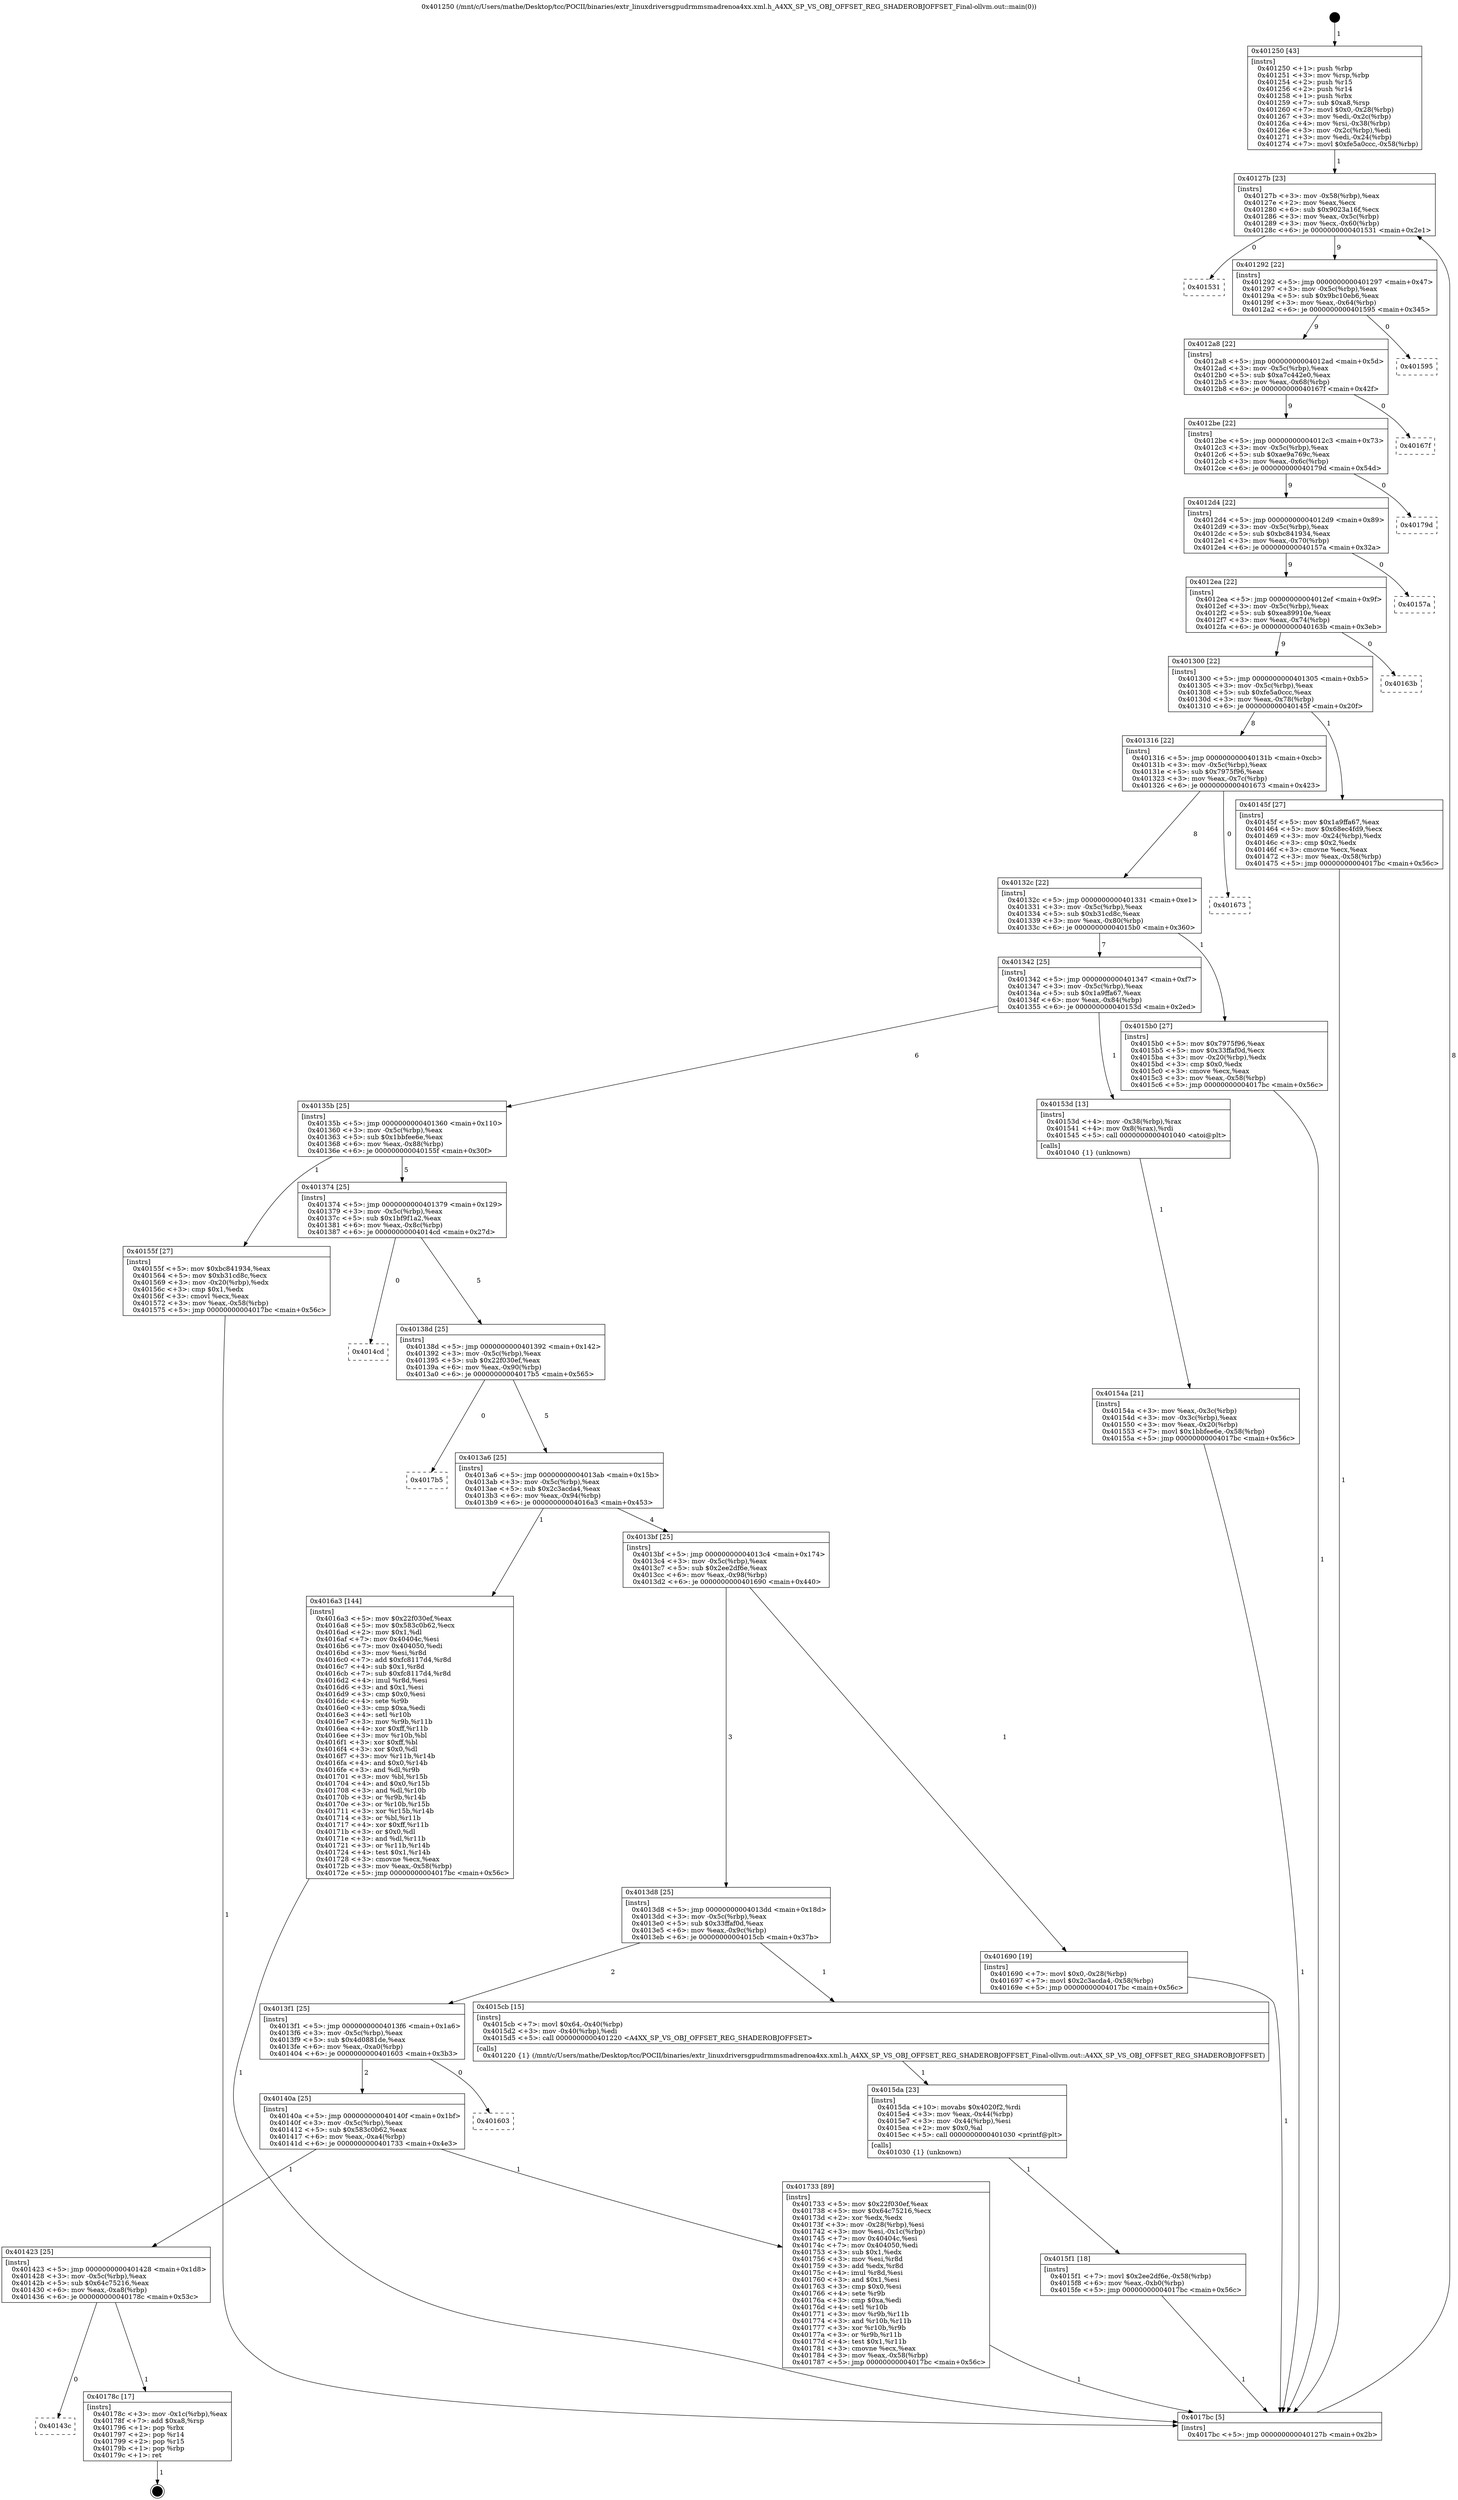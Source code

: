 digraph "0x401250" {
  label = "0x401250 (/mnt/c/Users/mathe/Desktop/tcc/POCII/binaries/extr_linuxdriversgpudrmmsmadrenoa4xx.xml.h_A4XX_SP_VS_OBJ_OFFSET_REG_SHADEROBJOFFSET_Final-ollvm.out::main(0))"
  labelloc = "t"
  node[shape=record]

  Entry [label="",width=0.3,height=0.3,shape=circle,fillcolor=black,style=filled]
  "0x40127b" [label="{
     0x40127b [23]\l
     | [instrs]\l
     &nbsp;&nbsp;0x40127b \<+3\>: mov -0x58(%rbp),%eax\l
     &nbsp;&nbsp;0x40127e \<+2\>: mov %eax,%ecx\l
     &nbsp;&nbsp;0x401280 \<+6\>: sub $0x9023a16f,%ecx\l
     &nbsp;&nbsp;0x401286 \<+3\>: mov %eax,-0x5c(%rbp)\l
     &nbsp;&nbsp;0x401289 \<+3\>: mov %ecx,-0x60(%rbp)\l
     &nbsp;&nbsp;0x40128c \<+6\>: je 0000000000401531 \<main+0x2e1\>\l
  }"]
  "0x401531" [label="{
     0x401531\l
  }", style=dashed]
  "0x401292" [label="{
     0x401292 [22]\l
     | [instrs]\l
     &nbsp;&nbsp;0x401292 \<+5\>: jmp 0000000000401297 \<main+0x47\>\l
     &nbsp;&nbsp;0x401297 \<+3\>: mov -0x5c(%rbp),%eax\l
     &nbsp;&nbsp;0x40129a \<+5\>: sub $0x9bc10eb6,%eax\l
     &nbsp;&nbsp;0x40129f \<+3\>: mov %eax,-0x64(%rbp)\l
     &nbsp;&nbsp;0x4012a2 \<+6\>: je 0000000000401595 \<main+0x345\>\l
  }"]
  Exit [label="",width=0.3,height=0.3,shape=circle,fillcolor=black,style=filled,peripheries=2]
  "0x401595" [label="{
     0x401595\l
  }", style=dashed]
  "0x4012a8" [label="{
     0x4012a8 [22]\l
     | [instrs]\l
     &nbsp;&nbsp;0x4012a8 \<+5\>: jmp 00000000004012ad \<main+0x5d\>\l
     &nbsp;&nbsp;0x4012ad \<+3\>: mov -0x5c(%rbp),%eax\l
     &nbsp;&nbsp;0x4012b0 \<+5\>: sub $0xa7c442e0,%eax\l
     &nbsp;&nbsp;0x4012b5 \<+3\>: mov %eax,-0x68(%rbp)\l
     &nbsp;&nbsp;0x4012b8 \<+6\>: je 000000000040167f \<main+0x42f\>\l
  }"]
  "0x40143c" [label="{
     0x40143c\l
  }", style=dashed]
  "0x40167f" [label="{
     0x40167f\l
  }", style=dashed]
  "0x4012be" [label="{
     0x4012be [22]\l
     | [instrs]\l
     &nbsp;&nbsp;0x4012be \<+5\>: jmp 00000000004012c3 \<main+0x73\>\l
     &nbsp;&nbsp;0x4012c3 \<+3\>: mov -0x5c(%rbp),%eax\l
     &nbsp;&nbsp;0x4012c6 \<+5\>: sub $0xae9a769c,%eax\l
     &nbsp;&nbsp;0x4012cb \<+3\>: mov %eax,-0x6c(%rbp)\l
     &nbsp;&nbsp;0x4012ce \<+6\>: je 000000000040179d \<main+0x54d\>\l
  }"]
  "0x40178c" [label="{
     0x40178c [17]\l
     | [instrs]\l
     &nbsp;&nbsp;0x40178c \<+3\>: mov -0x1c(%rbp),%eax\l
     &nbsp;&nbsp;0x40178f \<+7\>: add $0xa8,%rsp\l
     &nbsp;&nbsp;0x401796 \<+1\>: pop %rbx\l
     &nbsp;&nbsp;0x401797 \<+2\>: pop %r14\l
     &nbsp;&nbsp;0x401799 \<+2\>: pop %r15\l
     &nbsp;&nbsp;0x40179b \<+1\>: pop %rbp\l
     &nbsp;&nbsp;0x40179c \<+1\>: ret\l
  }"]
  "0x40179d" [label="{
     0x40179d\l
  }", style=dashed]
  "0x4012d4" [label="{
     0x4012d4 [22]\l
     | [instrs]\l
     &nbsp;&nbsp;0x4012d4 \<+5\>: jmp 00000000004012d9 \<main+0x89\>\l
     &nbsp;&nbsp;0x4012d9 \<+3\>: mov -0x5c(%rbp),%eax\l
     &nbsp;&nbsp;0x4012dc \<+5\>: sub $0xbc841934,%eax\l
     &nbsp;&nbsp;0x4012e1 \<+3\>: mov %eax,-0x70(%rbp)\l
     &nbsp;&nbsp;0x4012e4 \<+6\>: je 000000000040157a \<main+0x32a\>\l
  }"]
  "0x401423" [label="{
     0x401423 [25]\l
     | [instrs]\l
     &nbsp;&nbsp;0x401423 \<+5\>: jmp 0000000000401428 \<main+0x1d8\>\l
     &nbsp;&nbsp;0x401428 \<+3\>: mov -0x5c(%rbp),%eax\l
     &nbsp;&nbsp;0x40142b \<+5\>: sub $0x64c75216,%eax\l
     &nbsp;&nbsp;0x401430 \<+6\>: mov %eax,-0xa8(%rbp)\l
     &nbsp;&nbsp;0x401436 \<+6\>: je 000000000040178c \<main+0x53c\>\l
  }"]
  "0x40157a" [label="{
     0x40157a\l
  }", style=dashed]
  "0x4012ea" [label="{
     0x4012ea [22]\l
     | [instrs]\l
     &nbsp;&nbsp;0x4012ea \<+5\>: jmp 00000000004012ef \<main+0x9f\>\l
     &nbsp;&nbsp;0x4012ef \<+3\>: mov -0x5c(%rbp),%eax\l
     &nbsp;&nbsp;0x4012f2 \<+5\>: sub $0xea89910e,%eax\l
     &nbsp;&nbsp;0x4012f7 \<+3\>: mov %eax,-0x74(%rbp)\l
     &nbsp;&nbsp;0x4012fa \<+6\>: je 000000000040163b \<main+0x3eb\>\l
  }"]
  "0x401733" [label="{
     0x401733 [89]\l
     | [instrs]\l
     &nbsp;&nbsp;0x401733 \<+5\>: mov $0x22f030ef,%eax\l
     &nbsp;&nbsp;0x401738 \<+5\>: mov $0x64c75216,%ecx\l
     &nbsp;&nbsp;0x40173d \<+2\>: xor %edx,%edx\l
     &nbsp;&nbsp;0x40173f \<+3\>: mov -0x28(%rbp),%esi\l
     &nbsp;&nbsp;0x401742 \<+3\>: mov %esi,-0x1c(%rbp)\l
     &nbsp;&nbsp;0x401745 \<+7\>: mov 0x40404c,%esi\l
     &nbsp;&nbsp;0x40174c \<+7\>: mov 0x404050,%edi\l
     &nbsp;&nbsp;0x401753 \<+3\>: sub $0x1,%edx\l
     &nbsp;&nbsp;0x401756 \<+3\>: mov %esi,%r8d\l
     &nbsp;&nbsp;0x401759 \<+3\>: add %edx,%r8d\l
     &nbsp;&nbsp;0x40175c \<+4\>: imul %r8d,%esi\l
     &nbsp;&nbsp;0x401760 \<+3\>: and $0x1,%esi\l
     &nbsp;&nbsp;0x401763 \<+3\>: cmp $0x0,%esi\l
     &nbsp;&nbsp;0x401766 \<+4\>: sete %r9b\l
     &nbsp;&nbsp;0x40176a \<+3\>: cmp $0xa,%edi\l
     &nbsp;&nbsp;0x40176d \<+4\>: setl %r10b\l
     &nbsp;&nbsp;0x401771 \<+3\>: mov %r9b,%r11b\l
     &nbsp;&nbsp;0x401774 \<+3\>: and %r10b,%r11b\l
     &nbsp;&nbsp;0x401777 \<+3\>: xor %r10b,%r9b\l
     &nbsp;&nbsp;0x40177a \<+3\>: or %r9b,%r11b\l
     &nbsp;&nbsp;0x40177d \<+4\>: test $0x1,%r11b\l
     &nbsp;&nbsp;0x401781 \<+3\>: cmovne %ecx,%eax\l
     &nbsp;&nbsp;0x401784 \<+3\>: mov %eax,-0x58(%rbp)\l
     &nbsp;&nbsp;0x401787 \<+5\>: jmp 00000000004017bc \<main+0x56c\>\l
  }"]
  "0x40163b" [label="{
     0x40163b\l
  }", style=dashed]
  "0x401300" [label="{
     0x401300 [22]\l
     | [instrs]\l
     &nbsp;&nbsp;0x401300 \<+5\>: jmp 0000000000401305 \<main+0xb5\>\l
     &nbsp;&nbsp;0x401305 \<+3\>: mov -0x5c(%rbp),%eax\l
     &nbsp;&nbsp;0x401308 \<+5\>: sub $0xfe5a0ccc,%eax\l
     &nbsp;&nbsp;0x40130d \<+3\>: mov %eax,-0x78(%rbp)\l
     &nbsp;&nbsp;0x401310 \<+6\>: je 000000000040145f \<main+0x20f\>\l
  }"]
  "0x40140a" [label="{
     0x40140a [25]\l
     | [instrs]\l
     &nbsp;&nbsp;0x40140a \<+5\>: jmp 000000000040140f \<main+0x1bf\>\l
     &nbsp;&nbsp;0x40140f \<+3\>: mov -0x5c(%rbp),%eax\l
     &nbsp;&nbsp;0x401412 \<+5\>: sub $0x583c0b62,%eax\l
     &nbsp;&nbsp;0x401417 \<+6\>: mov %eax,-0xa4(%rbp)\l
     &nbsp;&nbsp;0x40141d \<+6\>: je 0000000000401733 \<main+0x4e3\>\l
  }"]
  "0x40145f" [label="{
     0x40145f [27]\l
     | [instrs]\l
     &nbsp;&nbsp;0x40145f \<+5\>: mov $0x1a9ffa67,%eax\l
     &nbsp;&nbsp;0x401464 \<+5\>: mov $0x68ec4fd9,%ecx\l
     &nbsp;&nbsp;0x401469 \<+3\>: mov -0x24(%rbp),%edx\l
     &nbsp;&nbsp;0x40146c \<+3\>: cmp $0x2,%edx\l
     &nbsp;&nbsp;0x40146f \<+3\>: cmovne %ecx,%eax\l
     &nbsp;&nbsp;0x401472 \<+3\>: mov %eax,-0x58(%rbp)\l
     &nbsp;&nbsp;0x401475 \<+5\>: jmp 00000000004017bc \<main+0x56c\>\l
  }"]
  "0x401316" [label="{
     0x401316 [22]\l
     | [instrs]\l
     &nbsp;&nbsp;0x401316 \<+5\>: jmp 000000000040131b \<main+0xcb\>\l
     &nbsp;&nbsp;0x40131b \<+3\>: mov -0x5c(%rbp),%eax\l
     &nbsp;&nbsp;0x40131e \<+5\>: sub $0x7975f96,%eax\l
     &nbsp;&nbsp;0x401323 \<+3\>: mov %eax,-0x7c(%rbp)\l
     &nbsp;&nbsp;0x401326 \<+6\>: je 0000000000401673 \<main+0x423\>\l
  }"]
  "0x4017bc" [label="{
     0x4017bc [5]\l
     | [instrs]\l
     &nbsp;&nbsp;0x4017bc \<+5\>: jmp 000000000040127b \<main+0x2b\>\l
  }"]
  "0x401250" [label="{
     0x401250 [43]\l
     | [instrs]\l
     &nbsp;&nbsp;0x401250 \<+1\>: push %rbp\l
     &nbsp;&nbsp;0x401251 \<+3\>: mov %rsp,%rbp\l
     &nbsp;&nbsp;0x401254 \<+2\>: push %r15\l
     &nbsp;&nbsp;0x401256 \<+2\>: push %r14\l
     &nbsp;&nbsp;0x401258 \<+1\>: push %rbx\l
     &nbsp;&nbsp;0x401259 \<+7\>: sub $0xa8,%rsp\l
     &nbsp;&nbsp;0x401260 \<+7\>: movl $0x0,-0x28(%rbp)\l
     &nbsp;&nbsp;0x401267 \<+3\>: mov %edi,-0x2c(%rbp)\l
     &nbsp;&nbsp;0x40126a \<+4\>: mov %rsi,-0x38(%rbp)\l
     &nbsp;&nbsp;0x40126e \<+3\>: mov -0x2c(%rbp),%edi\l
     &nbsp;&nbsp;0x401271 \<+3\>: mov %edi,-0x24(%rbp)\l
     &nbsp;&nbsp;0x401274 \<+7\>: movl $0xfe5a0ccc,-0x58(%rbp)\l
  }"]
  "0x401603" [label="{
     0x401603\l
  }", style=dashed]
  "0x401673" [label="{
     0x401673\l
  }", style=dashed]
  "0x40132c" [label="{
     0x40132c [22]\l
     | [instrs]\l
     &nbsp;&nbsp;0x40132c \<+5\>: jmp 0000000000401331 \<main+0xe1\>\l
     &nbsp;&nbsp;0x401331 \<+3\>: mov -0x5c(%rbp),%eax\l
     &nbsp;&nbsp;0x401334 \<+5\>: sub $0xb31cd8c,%eax\l
     &nbsp;&nbsp;0x401339 \<+3\>: mov %eax,-0x80(%rbp)\l
     &nbsp;&nbsp;0x40133c \<+6\>: je 00000000004015b0 \<main+0x360\>\l
  }"]
  "0x4015f1" [label="{
     0x4015f1 [18]\l
     | [instrs]\l
     &nbsp;&nbsp;0x4015f1 \<+7\>: movl $0x2ee2df6e,-0x58(%rbp)\l
     &nbsp;&nbsp;0x4015f8 \<+6\>: mov %eax,-0xb0(%rbp)\l
     &nbsp;&nbsp;0x4015fe \<+5\>: jmp 00000000004017bc \<main+0x56c\>\l
  }"]
  "0x4015b0" [label="{
     0x4015b0 [27]\l
     | [instrs]\l
     &nbsp;&nbsp;0x4015b0 \<+5\>: mov $0x7975f96,%eax\l
     &nbsp;&nbsp;0x4015b5 \<+5\>: mov $0x33ffaf0d,%ecx\l
     &nbsp;&nbsp;0x4015ba \<+3\>: mov -0x20(%rbp),%edx\l
     &nbsp;&nbsp;0x4015bd \<+3\>: cmp $0x0,%edx\l
     &nbsp;&nbsp;0x4015c0 \<+3\>: cmove %ecx,%eax\l
     &nbsp;&nbsp;0x4015c3 \<+3\>: mov %eax,-0x58(%rbp)\l
     &nbsp;&nbsp;0x4015c6 \<+5\>: jmp 00000000004017bc \<main+0x56c\>\l
  }"]
  "0x401342" [label="{
     0x401342 [25]\l
     | [instrs]\l
     &nbsp;&nbsp;0x401342 \<+5\>: jmp 0000000000401347 \<main+0xf7\>\l
     &nbsp;&nbsp;0x401347 \<+3\>: mov -0x5c(%rbp),%eax\l
     &nbsp;&nbsp;0x40134a \<+5\>: sub $0x1a9ffa67,%eax\l
     &nbsp;&nbsp;0x40134f \<+6\>: mov %eax,-0x84(%rbp)\l
     &nbsp;&nbsp;0x401355 \<+6\>: je 000000000040153d \<main+0x2ed\>\l
  }"]
  "0x4015da" [label="{
     0x4015da [23]\l
     | [instrs]\l
     &nbsp;&nbsp;0x4015da \<+10\>: movabs $0x4020f2,%rdi\l
     &nbsp;&nbsp;0x4015e4 \<+3\>: mov %eax,-0x44(%rbp)\l
     &nbsp;&nbsp;0x4015e7 \<+3\>: mov -0x44(%rbp),%esi\l
     &nbsp;&nbsp;0x4015ea \<+2\>: mov $0x0,%al\l
     &nbsp;&nbsp;0x4015ec \<+5\>: call 0000000000401030 \<printf@plt\>\l
     | [calls]\l
     &nbsp;&nbsp;0x401030 \{1\} (unknown)\l
  }"]
  "0x40153d" [label="{
     0x40153d [13]\l
     | [instrs]\l
     &nbsp;&nbsp;0x40153d \<+4\>: mov -0x38(%rbp),%rax\l
     &nbsp;&nbsp;0x401541 \<+4\>: mov 0x8(%rax),%rdi\l
     &nbsp;&nbsp;0x401545 \<+5\>: call 0000000000401040 \<atoi@plt\>\l
     | [calls]\l
     &nbsp;&nbsp;0x401040 \{1\} (unknown)\l
  }"]
  "0x40135b" [label="{
     0x40135b [25]\l
     | [instrs]\l
     &nbsp;&nbsp;0x40135b \<+5\>: jmp 0000000000401360 \<main+0x110\>\l
     &nbsp;&nbsp;0x401360 \<+3\>: mov -0x5c(%rbp),%eax\l
     &nbsp;&nbsp;0x401363 \<+5\>: sub $0x1bbfee6e,%eax\l
     &nbsp;&nbsp;0x401368 \<+6\>: mov %eax,-0x88(%rbp)\l
     &nbsp;&nbsp;0x40136e \<+6\>: je 000000000040155f \<main+0x30f\>\l
  }"]
  "0x40154a" [label="{
     0x40154a [21]\l
     | [instrs]\l
     &nbsp;&nbsp;0x40154a \<+3\>: mov %eax,-0x3c(%rbp)\l
     &nbsp;&nbsp;0x40154d \<+3\>: mov -0x3c(%rbp),%eax\l
     &nbsp;&nbsp;0x401550 \<+3\>: mov %eax,-0x20(%rbp)\l
     &nbsp;&nbsp;0x401553 \<+7\>: movl $0x1bbfee6e,-0x58(%rbp)\l
     &nbsp;&nbsp;0x40155a \<+5\>: jmp 00000000004017bc \<main+0x56c\>\l
  }"]
  "0x4013f1" [label="{
     0x4013f1 [25]\l
     | [instrs]\l
     &nbsp;&nbsp;0x4013f1 \<+5\>: jmp 00000000004013f6 \<main+0x1a6\>\l
     &nbsp;&nbsp;0x4013f6 \<+3\>: mov -0x5c(%rbp),%eax\l
     &nbsp;&nbsp;0x4013f9 \<+5\>: sub $0x4d0881de,%eax\l
     &nbsp;&nbsp;0x4013fe \<+6\>: mov %eax,-0xa0(%rbp)\l
     &nbsp;&nbsp;0x401404 \<+6\>: je 0000000000401603 \<main+0x3b3\>\l
  }"]
  "0x40155f" [label="{
     0x40155f [27]\l
     | [instrs]\l
     &nbsp;&nbsp;0x40155f \<+5\>: mov $0xbc841934,%eax\l
     &nbsp;&nbsp;0x401564 \<+5\>: mov $0xb31cd8c,%ecx\l
     &nbsp;&nbsp;0x401569 \<+3\>: mov -0x20(%rbp),%edx\l
     &nbsp;&nbsp;0x40156c \<+3\>: cmp $0x1,%edx\l
     &nbsp;&nbsp;0x40156f \<+3\>: cmovl %ecx,%eax\l
     &nbsp;&nbsp;0x401572 \<+3\>: mov %eax,-0x58(%rbp)\l
     &nbsp;&nbsp;0x401575 \<+5\>: jmp 00000000004017bc \<main+0x56c\>\l
  }"]
  "0x401374" [label="{
     0x401374 [25]\l
     | [instrs]\l
     &nbsp;&nbsp;0x401374 \<+5\>: jmp 0000000000401379 \<main+0x129\>\l
     &nbsp;&nbsp;0x401379 \<+3\>: mov -0x5c(%rbp),%eax\l
     &nbsp;&nbsp;0x40137c \<+5\>: sub $0x1bf9f1a2,%eax\l
     &nbsp;&nbsp;0x401381 \<+6\>: mov %eax,-0x8c(%rbp)\l
     &nbsp;&nbsp;0x401387 \<+6\>: je 00000000004014cd \<main+0x27d\>\l
  }"]
  "0x4015cb" [label="{
     0x4015cb [15]\l
     | [instrs]\l
     &nbsp;&nbsp;0x4015cb \<+7\>: movl $0x64,-0x40(%rbp)\l
     &nbsp;&nbsp;0x4015d2 \<+3\>: mov -0x40(%rbp),%edi\l
     &nbsp;&nbsp;0x4015d5 \<+5\>: call 0000000000401220 \<A4XX_SP_VS_OBJ_OFFSET_REG_SHADEROBJOFFSET\>\l
     | [calls]\l
     &nbsp;&nbsp;0x401220 \{1\} (/mnt/c/Users/mathe/Desktop/tcc/POCII/binaries/extr_linuxdriversgpudrmmsmadrenoa4xx.xml.h_A4XX_SP_VS_OBJ_OFFSET_REG_SHADEROBJOFFSET_Final-ollvm.out::A4XX_SP_VS_OBJ_OFFSET_REG_SHADEROBJOFFSET)\l
  }"]
  "0x4014cd" [label="{
     0x4014cd\l
  }", style=dashed]
  "0x40138d" [label="{
     0x40138d [25]\l
     | [instrs]\l
     &nbsp;&nbsp;0x40138d \<+5\>: jmp 0000000000401392 \<main+0x142\>\l
     &nbsp;&nbsp;0x401392 \<+3\>: mov -0x5c(%rbp),%eax\l
     &nbsp;&nbsp;0x401395 \<+5\>: sub $0x22f030ef,%eax\l
     &nbsp;&nbsp;0x40139a \<+6\>: mov %eax,-0x90(%rbp)\l
     &nbsp;&nbsp;0x4013a0 \<+6\>: je 00000000004017b5 \<main+0x565\>\l
  }"]
  "0x4013d8" [label="{
     0x4013d8 [25]\l
     | [instrs]\l
     &nbsp;&nbsp;0x4013d8 \<+5\>: jmp 00000000004013dd \<main+0x18d\>\l
     &nbsp;&nbsp;0x4013dd \<+3\>: mov -0x5c(%rbp),%eax\l
     &nbsp;&nbsp;0x4013e0 \<+5\>: sub $0x33ffaf0d,%eax\l
     &nbsp;&nbsp;0x4013e5 \<+6\>: mov %eax,-0x9c(%rbp)\l
     &nbsp;&nbsp;0x4013eb \<+6\>: je 00000000004015cb \<main+0x37b\>\l
  }"]
  "0x4017b5" [label="{
     0x4017b5\l
  }", style=dashed]
  "0x4013a6" [label="{
     0x4013a6 [25]\l
     | [instrs]\l
     &nbsp;&nbsp;0x4013a6 \<+5\>: jmp 00000000004013ab \<main+0x15b\>\l
     &nbsp;&nbsp;0x4013ab \<+3\>: mov -0x5c(%rbp),%eax\l
     &nbsp;&nbsp;0x4013ae \<+5\>: sub $0x2c3acda4,%eax\l
     &nbsp;&nbsp;0x4013b3 \<+6\>: mov %eax,-0x94(%rbp)\l
     &nbsp;&nbsp;0x4013b9 \<+6\>: je 00000000004016a3 \<main+0x453\>\l
  }"]
  "0x401690" [label="{
     0x401690 [19]\l
     | [instrs]\l
     &nbsp;&nbsp;0x401690 \<+7\>: movl $0x0,-0x28(%rbp)\l
     &nbsp;&nbsp;0x401697 \<+7\>: movl $0x2c3acda4,-0x58(%rbp)\l
     &nbsp;&nbsp;0x40169e \<+5\>: jmp 00000000004017bc \<main+0x56c\>\l
  }"]
  "0x4016a3" [label="{
     0x4016a3 [144]\l
     | [instrs]\l
     &nbsp;&nbsp;0x4016a3 \<+5\>: mov $0x22f030ef,%eax\l
     &nbsp;&nbsp;0x4016a8 \<+5\>: mov $0x583c0b62,%ecx\l
     &nbsp;&nbsp;0x4016ad \<+2\>: mov $0x1,%dl\l
     &nbsp;&nbsp;0x4016af \<+7\>: mov 0x40404c,%esi\l
     &nbsp;&nbsp;0x4016b6 \<+7\>: mov 0x404050,%edi\l
     &nbsp;&nbsp;0x4016bd \<+3\>: mov %esi,%r8d\l
     &nbsp;&nbsp;0x4016c0 \<+7\>: add $0xfc8117d4,%r8d\l
     &nbsp;&nbsp;0x4016c7 \<+4\>: sub $0x1,%r8d\l
     &nbsp;&nbsp;0x4016cb \<+7\>: sub $0xfc8117d4,%r8d\l
     &nbsp;&nbsp;0x4016d2 \<+4\>: imul %r8d,%esi\l
     &nbsp;&nbsp;0x4016d6 \<+3\>: and $0x1,%esi\l
     &nbsp;&nbsp;0x4016d9 \<+3\>: cmp $0x0,%esi\l
     &nbsp;&nbsp;0x4016dc \<+4\>: sete %r9b\l
     &nbsp;&nbsp;0x4016e0 \<+3\>: cmp $0xa,%edi\l
     &nbsp;&nbsp;0x4016e3 \<+4\>: setl %r10b\l
     &nbsp;&nbsp;0x4016e7 \<+3\>: mov %r9b,%r11b\l
     &nbsp;&nbsp;0x4016ea \<+4\>: xor $0xff,%r11b\l
     &nbsp;&nbsp;0x4016ee \<+3\>: mov %r10b,%bl\l
     &nbsp;&nbsp;0x4016f1 \<+3\>: xor $0xff,%bl\l
     &nbsp;&nbsp;0x4016f4 \<+3\>: xor $0x0,%dl\l
     &nbsp;&nbsp;0x4016f7 \<+3\>: mov %r11b,%r14b\l
     &nbsp;&nbsp;0x4016fa \<+4\>: and $0x0,%r14b\l
     &nbsp;&nbsp;0x4016fe \<+3\>: and %dl,%r9b\l
     &nbsp;&nbsp;0x401701 \<+3\>: mov %bl,%r15b\l
     &nbsp;&nbsp;0x401704 \<+4\>: and $0x0,%r15b\l
     &nbsp;&nbsp;0x401708 \<+3\>: and %dl,%r10b\l
     &nbsp;&nbsp;0x40170b \<+3\>: or %r9b,%r14b\l
     &nbsp;&nbsp;0x40170e \<+3\>: or %r10b,%r15b\l
     &nbsp;&nbsp;0x401711 \<+3\>: xor %r15b,%r14b\l
     &nbsp;&nbsp;0x401714 \<+3\>: or %bl,%r11b\l
     &nbsp;&nbsp;0x401717 \<+4\>: xor $0xff,%r11b\l
     &nbsp;&nbsp;0x40171b \<+3\>: or $0x0,%dl\l
     &nbsp;&nbsp;0x40171e \<+3\>: and %dl,%r11b\l
     &nbsp;&nbsp;0x401721 \<+3\>: or %r11b,%r14b\l
     &nbsp;&nbsp;0x401724 \<+4\>: test $0x1,%r14b\l
     &nbsp;&nbsp;0x401728 \<+3\>: cmovne %ecx,%eax\l
     &nbsp;&nbsp;0x40172b \<+3\>: mov %eax,-0x58(%rbp)\l
     &nbsp;&nbsp;0x40172e \<+5\>: jmp 00000000004017bc \<main+0x56c\>\l
  }"]
  "0x4013bf" [label="{
     0x4013bf [25]\l
     | [instrs]\l
     &nbsp;&nbsp;0x4013bf \<+5\>: jmp 00000000004013c4 \<main+0x174\>\l
     &nbsp;&nbsp;0x4013c4 \<+3\>: mov -0x5c(%rbp),%eax\l
     &nbsp;&nbsp;0x4013c7 \<+5\>: sub $0x2ee2df6e,%eax\l
     &nbsp;&nbsp;0x4013cc \<+6\>: mov %eax,-0x98(%rbp)\l
     &nbsp;&nbsp;0x4013d2 \<+6\>: je 0000000000401690 \<main+0x440\>\l
  }"]
  Entry -> "0x401250" [label=" 1"]
  "0x40127b" -> "0x401531" [label=" 0"]
  "0x40127b" -> "0x401292" [label=" 9"]
  "0x40178c" -> Exit [label=" 1"]
  "0x401292" -> "0x401595" [label=" 0"]
  "0x401292" -> "0x4012a8" [label=" 9"]
  "0x401423" -> "0x40143c" [label=" 0"]
  "0x4012a8" -> "0x40167f" [label=" 0"]
  "0x4012a8" -> "0x4012be" [label=" 9"]
  "0x401423" -> "0x40178c" [label=" 1"]
  "0x4012be" -> "0x40179d" [label=" 0"]
  "0x4012be" -> "0x4012d4" [label=" 9"]
  "0x401733" -> "0x4017bc" [label=" 1"]
  "0x4012d4" -> "0x40157a" [label=" 0"]
  "0x4012d4" -> "0x4012ea" [label=" 9"]
  "0x40140a" -> "0x401423" [label=" 1"]
  "0x4012ea" -> "0x40163b" [label=" 0"]
  "0x4012ea" -> "0x401300" [label=" 9"]
  "0x40140a" -> "0x401733" [label=" 1"]
  "0x401300" -> "0x40145f" [label=" 1"]
  "0x401300" -> "0x401316" [label=" 8"]
  "0x40145f" -> "0x4017bc" [label=" 1"]
  "0x401250" -> "0x40127b" [label=" 1"]
  "0x4017bc" -> "0x40127b" [label=" 8"]
  "0x4013f1" -> "0x40140a" [label=" 2"]
  "0x401316" -> "0x401673" [label=" 0"]
  "0x401316" -> "0x40132c" [label=" 8"]
  "0x4013f1" -> "0x401603" [label=" 0"]
  "0x40132c" -> "0x4015b0" [label=" 1"]
  "0x40132c" -> "0x401342" [label=" 7"]
  "0x4016a3" -> "0x4017bc" [label=" 1"]
  "0x401342" -> "0x40153d" [label=" 1"]
  "0x401342" -> "0x40135b" [label=" 6"]
  "0x40153d" -> "0x40154a" [label=" 1"]
  "0x40154a" -> "0x4017bc" [label=" 1"]
  "0x401690" -> "0x4017bc" [label=" 1"]
  "0x40135b" -> "0x40155f" [label=" 1"]
  "0x40135b" -> "0x401374" [label=" 5"]
  "0x40155f" -> "0x4017bc" [label=" 1"]
  "0x4015b0" -> "0x4017bc" [label=" 1"]
  "0x4015f1" -> "0x4017bc" [label=" 1"]
  "0x401374" -> "0x4014cd" [label=" 0"]
  "0x401374" -> "0x40138d" [label=" 5"]
  "0x4015da" -> "0x4015f1" [label=" 1"]
  "0x40138d" -> "0x4017b5" [label=" 0"]
  "0x40138d" -> "0x4013a6" [label=" 5"]
  "0x4013d8" -> "0x4013f1" [label=" 2"]
  "0x4013a6" -> "0x4016a3" [label=" 1"]
  "0x4013a6" -> "0x4013bf" [label=" 4"]
  "0x4013d8" -> "0x4015cb" [label=" 1"]
  "0x4013bf" -> "0x401690" [label=" 1"]
  "0x4013bf" -> "0x4013d8" [label=" 3"]
  "0x4015cb" -> "0x4015da" [label=" 1"]
}
